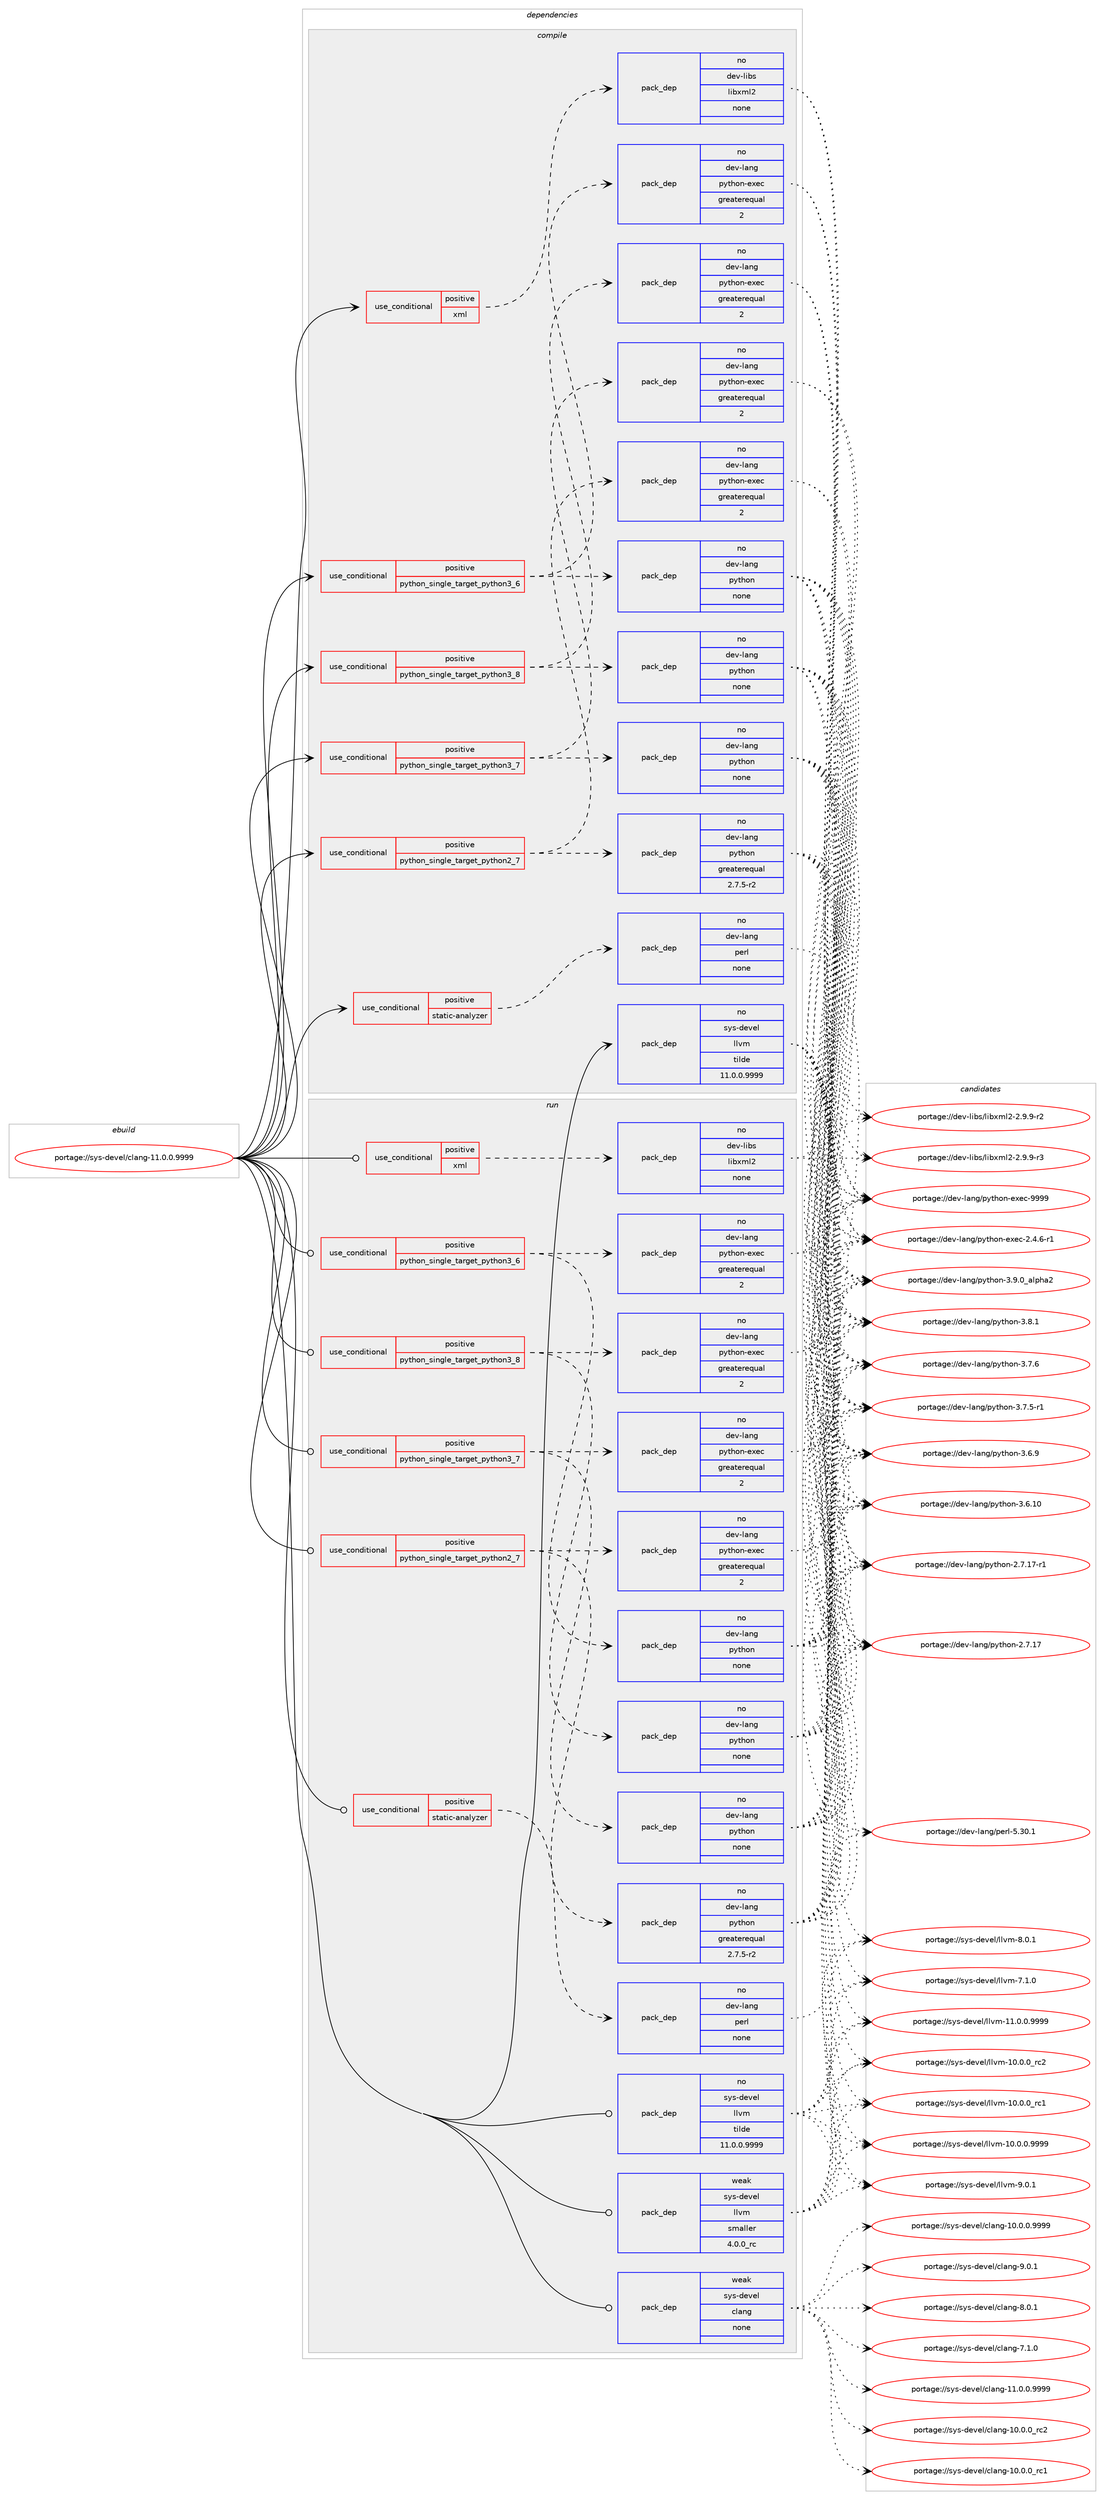 digraph prolog {

# *************
# Graph options
# *************

newrank=true;
concentrate=true;
compound=true;
graph [rankdir=LR,fontname=Helvetica,fontsize=10,ranksep=1.5];#, ranksep=2.5, nodesep=0.2];
edge  [arrowhead=vee];
node  [fontname=Helvetica,fontsize=10];

# **********
# The ebuild
# **********

subgraph cluster_leftcol {
color=gray;
rank=same;
label=<<i>ebuild</i>>;
id [label="portage://sys-devel/clang-11.0.0.9999", color=red, width=4, href="../sys-devel/clang-11.0.0.9999.svg"];
}

# ****************
# The dependencies
# ****************

subgraph cluster_midcol {
color=gray;
label=<<i>dependencies</i>>;
subgraph cluster_compile {
fillcolor="#eeeeee";
style=filled;
label=<<i>compile</i>>;
subgraph cond10076 {
dependency49521 [label=<<TABLE BORDER="0" CELLBORDER="1" CELLSPACING="0" CELLPADDING="4"><TR><TD ROWSPAN="3" CELLPADDING="10">use_conditional</TD></TR><TR><TD>positive</TD></TR><TR><TD>python_single_target_python2_7</TD></TR></TABLE>>, shape=none, color=red];
subgraph pack38345 {
dependency49522 [label=<<TABLE BORDER="0" CELLBORDER="1" CELLSPACING="0" CELLPADDING="4" WIDTH="220"><TR><TD ROWSPAN="6" CELLPADDING="30">pack_dep</TD></TR><TR><TD WIDTH="110">no</TD></TR><TR><TD>dev-lang</TD></TR><TR><TD>python</TD></TR><TR><TD>greaterequal</TD></TR><TR><TD>2.7.5-r2</TD></TR></TABLE>>, shape=none, color=blue];
}
dependency49521:e -> dependency49522:w [weight=20,style="dashed",arrowhead="vee"];
subgraph pack38346 {
dependency49523 [label=<<TABLE BORDER="0" CELLBORDER="1" CELLSPACING="0" CELLPADDING="4" WIDTH="220"><TR><TD ROWSPAN="6" CELLPADDING="30">pack_dep</TD></TR><TR><TD WIDTH="110">no</TD></TR><TR><TD>dev-lang</TD></TR><TR><TD>python-exec</TD></TR><TR><TD>greaterequal</TD></TR><TR><TD>2</TD></TR></TABLE>>, shape=none, color=blue];
}
dependency49521:e -> dependency49523:w [weight=20,style="dashed",arrowhead="vee"];
}
id:e -> dependency49521:w [weight=20,style="solid",arrowhead="vee"];
subgraph cond10077 {
dependency49524 [label=<<TABLE BORDER="0" CELLBORDER="1" CELLSPACING="0" CELLPADDING="4"><TR><TD ROWSPAN="3" CELLPADDING="10">use_conditional</TD></TR><TR><TD>positive</TD></TR><TR><TD>python_single_target_python3_6</TD></TR></TABLE>>, shape=none, color=red];
subgraph pack38347 {
dependency49525 [label=<<TABLE BORDER="0" CELLBORDER="1" CELLSPACING="0" CELLPADDING="4" WIDTH="220"><TR><TD ROWSPAN="6" CELLPADDING="30">pack_dep</TD></TR><TR><TD WIDTH="110">no</TD></TR><TR><TD>dev-lang</TD></TR><TR><TD>python</TD></TR><TR><TD>none</TD></TR><TR><TD></TD></TR></TABLE>>, shape=none, color=blue];
}
dependency49524:e -> dependency49525:w [weight=20,style="dashed",arrowhead="vee"];
subgraph pack38348 {
dependency49526 [label=<<TABLE BORDER="0" CELLBORDER="1" CELLSPACING="0" CELLPADDING="4" WIDTH="220"><TR><TD ROWSPAN="6" CELLPADDING="30">pack_dep</TD></TR><TR><TD WIDTH="110">no</TD></TR><TR><TD>dev-lang</TD></TR><TR><TD>python-exec</TD></TR><TR><TD>greaterequal</TD></TR><TR><TD>2</TD></TR></TABLE>>, shape=none, color=blue];
}
dependency49524:e -> dependency49526:w [weight=20,style="dashed",arrowhead="vee"];
}
id:e -> dependency49524:w [weight=20,style="solid",arrowhead="vee"];
subgraph cond10078 {
dependency49527 [label=<<TABLE BORDER="0" CELLBORDER="1" CELLSPACING="0" CELLPADDING="4"><TR><TD ROWSPAN="3" CELLPADDING="10">use_conditional</TD></TR><TR><TD>positive</TD></TR><TR><TD>python_single_target_python3_7</TD></TR></TABLE>>, shape=none, color=red];
subgraph pack38349 {
dependency49528 [label=<<TABLE BORDER="0" CELLBORDER="1" CELLSPACING="0" CELLPADDING="4" WIDTH="220"><TR><TD ROWSPAN="6" CELLPADDING="30">pack_dep</TD></TR><TR><TD WIDTH="110">no</TD></TR><TR><TD>dev-lang</TD></TR><TR><TD>python</TD></TR><TR><TD>none</TD></TR><TR><TD></TD></TR></TABLE>>, shape=none, color=blue];
}
dependency49527:e -> dependency49528:w [weight=20,style="dashed",arrowhead="vee"];
subgraph pack38350 {
dependency49529 [label=<<TABLE BORDER="0" CELLBORDER="1" CELLSPACING="0" CELLPADDING="4" WIDTH="220"><TR><TD ROWSPAN="6" CELLPADDING="30">pack_dep</TD></TR><TR><TD WIDTH="110">no</TD></TR><TR><TD>dev-lang</TD></TR><TR><TD>python-exec</TD></TR><TR><TD>greaterequal</TD></TR><TR><TD>2</TD></TR></TABLE>>, shape=none, color=blue];
}
dependency49527:e -> dependency49529:w [weight=20,style="dashed",arrowhead="vee"];
}
id:e -> dependency49527:w [weight=20,style="solid",arrowhead="vee"];
subgraph cond10079 {
dependency49530 [label=<<TABLE BORDER="0" CELLBORDER="1" CELLSPACING="0" CELLPADDING="4"><TR><TD ROWSPAN="3" CELLPADDING="10">use_conditional</TD></TR><TR><TD>positive</TD></TR><TR><TD>python_single_target_python3_8</TD></TR></TABLE>>, shape=none, color=red];
subgraph pack38351 {
dependency49531 [label=<<TABLE BORDER="0" CELLBORDER="1" CELLSPACING="0" CELLPADDING="4" WIDTH="220"><TR><TD ROWSPAN="6" CELLPADDING="30">pack_dep</TD></TR><TR><TD WIDTH="110">no</TD></TR><TR><TD>dev-lang</TD></TR><TR><TD>python</TD></TR><TR><TD>none</TD></TR><TR><TD></TD></TR></TABLE>>, shape=none, color=blue];
}
dependency49530:e -> dependency49531:w [weight=20,style="dashed",arrowhead="vee"];
subgraph pack38352 {
dependency49532 [label=<<TABLE BORDER="0" CELLBORDER="1" CELLSPACING="0" CELLPADDING="4" WIDTH="220"><TR><TD ROWSPAN="6" CELLPADDING="30">pack_dep</TD></TR><TR><TD WIDTH="110">no</TD></TR><TR><TD>dev-lang</TD></TR><TR><TD>python-exec</TD></TR><TR><TD>greaterequal</TD></TR><TR><TD>2</TD></TR></TABLE>>, shape=none, color=blue];
}
dependency49530:e -> dependency49532:w [weight=20,style="dashed",arrowhead="vee"];
}
id:e -> dependency49530:w [weight=20,style="solid",arrowhead="vee"];
subgraph cond10080 {
dependency49533 [label=<<TABLE BORDER="0" CELLBORDER="1" CELLSPACING="0" CELLPADDING="4"><TR><TD ROWSPAN="3" CELLPADDING="10">use_conditional</TD></TR><TR><TD>positive</TD></TR><TR><TD>static-analyzer</TD></TR></TABLE>>, shape=none, color=red];
subgraph pack38353 {
dependency49534 [label=<<TABLE BORDER="0" CELLBORDER="1" CELLSPACING="0" CELLPADDING="4" WIDTH="220"><TR><TD ROWSPAN="6" CELLPADDING="30">pack_dep</TD></TR><TR><TD WIDTH="110">no</TD></TR><TR><TD>dev-lang</TD></TR><TR><TD>perl</TD></TR><TR><TD>none</TD></TR><TR><TD></TD></TR></TABLE>>, shape=none, color=blue];
}
dependency49533:e -> dependency49534:w [weight=20,style="dashed",arrowhead="vee"];
}
id:e -> dependency49533:w [weight=20,style="solid",arrowhead="vee"];
subgraph cond10081 {
dependency49535 [label=<<TABLE BORDER="0" CELLBORDER="1" CELLSPACING="0" CELLPADDING="4"><TR><TD ROWSPAN="3" CELLPADDING="10">use_conditional</TD></TR><TR><TD>positive</TD></TR><TR><TD>xml</TD></TR></TABLE>>, shape=none, color=red];
subgraph pack38354 {
dependency49536 [label=<<TABLE BORDER="0" CELLBORDER="1" CELLSPACING="0" CELLPADDING="4" WIDTH="220"><TR><TD ROWSPAN="6" CELLPADDING="30">pack_dep</TD></TR><TR><TD WIDTH="110">no</TD></TR><TR><TD>dev-libs</TD></TR><TR><TD>libxml2</TD></TR><TR><TD>none</TD></TR><TR><TD></TD></TR></TABLE>>, shape=none, color=blue];
}
dependency49535:e -> dependency49536:w [weight=20,style="dashed",arrowhead="vee"];
}
id:e -> dependency49535:w [weight=20,style="solid",arrowhead="vee"];
subgraph pack38355 {
dependency49537 [label=<<TABLE BORDER="0" CELLBORDER="1" CELLSPACING="0" CELLPADDING="4" WIDTH="220"><TR><TD ROWSPAN="6" CELLPADDING="30">pack_dep</TD></TR><TR><TD WIDTH="110">no</TD></TR><TR><TD>sys-devel</TD></TR><TR><TD>llvm</TD></TR><TR><TD>tilde</TD></TR><TR><TD>11.0.0.9999</TD></TR></TABLE>>, shape=none, color=blue];
}
id:e -> dependency49537:w [weight=20,style="solid",arrowhead="vee"];
}
subgraph cluster_compileandrun {
fillcolor="#eeeeee";
style=filled;
label=<<i>compile and run</i>>;
}
subgraph cluster_run {
fillcolor="#eeeeee";
style=filled;
label=<<i>run</i>>;
subgraph cond10082 {
dependency49538 [label=<<TABLE BORDER="0" CELLBORDER="1" CELLSPACING="0" CELLPADDING="4"><TR><TD ROWSPAN="3" CELLPADDING="10">use_conditional</TD></TR><TR><TD>positive</TD></TR><TR><TD>python_single_target_python2_7</TD></TR></TABLE>>, shape=none, color=red];
subgraph pack38356 {
dependency49539 [label=<<TABLE BORDER="0" CELLBORDER="1" CELLSPACING="0" CELLPADDING="4" WIDTH="220"><TR><TD ROWSPAN="6" CELLPADDING="30">pack_dep</TD></TR><TR><TD WIDTH="110">no</TD></TR><TR><TD>dev-lang</TD></TR><TR><TD>python</TD></TR><TR><TD>greaterequal</TD></TR><TR><TD>2.7.5-r2</TD></TR></TABLE>>, shape=none, color=blue];
}
dependency49538:e -> dependency49539:w [weight=20,style="dashed",arrowhead="vee"];
subgraph pack38357 {
dependency49540 [label=<<TABLE BORDER="0" CELLBORDER="1" CELLSPACING="0" CELLPADDING="4" WIDTH="220"><TR><TD ROWSPAN="6" CELLPADDING="30">pack_dep</TD></TR><TR><TD WIDTH="110">no</TD></TR><TR><TD>dev-lang</TD></TR><TR><TD>python-exec</TD></TR><TR><TD>greaterequal</TD></TR><TR><TD>2</TD></TR></TABLE>>, shape=none, color=blue];
}
dependency49538:e -> dependency49540:w [weight=20,style="dashed",arrowhead="vee"];
}
id:e -> dependency49538:w [weight=20,style="solid",arrowhead="odot"];
subgraph cond10083 {
dependency49541 [label=<<TABLE BORDER="0" CELLBORDER="1" CELLSPACING="0" CELLPADDING="4"><TR><TD ROWSPAN="3" CELLPADDING="10">use_conditional</TD></TR><TR><TD>positive</TD></TR><TR><TD>python_single_target_python3_6</TD></TR></TABLE>>, shape=none, color=red];
subgraph pack38358 {
dependency49542 [label=<<TABLE BORDER="0" CELLBORDER="1" CELLSPACING="0" CELLPADDING="4" WIDTH="220"><TR><TD ROWSPAN="6" CELLPADDING="30">pack_dep</TD></TR><TR><TD WIDTH="110">no</TD></TR><TR><TD>dev-lang</TD></TR><TR><TD>python</TD></TR><TR><TD>none</TD></TR><TR><TD></TD></TR></TABLE>>, shape=none, color=blue];
}
dependency49541:e -> dependency49542:w [weight=20,style="dashed",arrowhead="vee"];
subgraph pack38359 {
dependency49543 [label=<<TABLE BORDER="0" CELLBORDER="1" CELLSPACING="0" CELLPADDING="4" WIDTH="220"><TR><TD ROWSPAN="6" CELLPADDING="30">pack_dep</TD></TR><TR><TD WIDTH="110">no</TD></TR><TR><TD>dev-lang</TD></TR><TR><TD>python-exec</TD></TR><TR><TD>greaterequal</TD></TR><TR><TD>2</TD></TR></TABLE>>, shape=none, color=blue];
}
dependency49541:e -> dependency49543:w [weight=20,style="dashed",arrowhead="vee"];
}
id:e -> dependency49541:w [weight=20,style="solid",arrowhead="odot"];
subgraph cond10084 {
dependency49544 [label=<<TABLE BORDER="0" CELLBORDER="1" CELLSPACING="0" CELLPADDING="4"><TR><TD ROWSPAN="3" CELLPADDING="10">use_conditional</TD></TR><TR><TD>positive</TD></TR><TR><TD>python_single_target_python3_7</TD></TR></TABLE>>, shape=none, color=red];
subgraph pack38360 {
dependency49545 [label=<<TABLE BORDER="0" CELLBORDER="1" CELLSPACING="0" CELLPADDING="4" WIDTH="220"><TR><TD ROWSPAN="6" CELLPADDING="30">pack_dep</TD></TR><TR><TD WIDTH="110">no</TD></TR><TR><TD>dev-lang</TD></TR><TR><TD>python</TD></TR><TR><TD>none</TD></TR><TR><TD></TD></TR></TABLE>>, shape=none, color=blue];
}
dependency49544:e -> dependency49545:w [weight=20,style="dashed",arrowhead="vee"];
subgraph pack38361 {
dependency49546 [label=<<TABLE BORDER="0" CELLBORDER="1" CELLSPACING="0" CELLPADDING="4" WIDTH="220"><TR><TD ROWSPAN="6" CELLPADDING="30">pack_dep</TD></TR><TR><TD WIDTH="110">no</TD></TR><TR><TD>dev-lang</TD></TR><TR><TD>python-exec</TD></TR><TR><TD>greaterequal</TD></TR><TR><TD>2</TD></TR></TABLE>>, shape=none, color=blue];
}
dependency49544:e -> dependency49546:w [weight=20,style="dashed",arrowhead="vee"];
}
id:e -> dependency49544:w [weight=20,style="solid",arrowhead="odot"];
subgraph cond10085 {
dependency49547 [label=<<TABLE BORDER="0" CELLBORDER="1" CELLSPACING="0" CELLPADDING="4"><TR><TD ROWSPAN="3" CELLPADDING="10">use_conditional</TD></TR><TR><TD>positive</TD></TR><TR><TD>python_single_target_python3_8</TD></TR></TABLE>>, shape=none, color=red];
subgraph pack38362 {
dependency49548 [label=<<TABLE BORDER="0" CELLBORDER="1" CELLSPACING="0" CELLPADDING="4" WIDTH="220"><TR><TD ROWSPAN="6" CELLPADDING="30">pack_dep</TD></TR><TR><TD WIDTH="110">no</TD></TR><TR><TD>dev-lang</TD></TR><TR><TD>python</TD></TR><TR><TD>none</TD></TR><TR><TD></TD></TR></TABLE>>, shape=none, color=blue];
}
dependency49547:e -> dependency49548:w [weight=20,style="dashed",arrowhead="vee"];
subgraph pack38363 {
dependency49549 [label=<<TABLE BORDER="0" CELLBORDER="1" CELLSPACING="0" CELLPADDING="4" WIDTH="220"><TR><TD ROWSPAN="6" CELLPADDING="30">pack_dep</TD></TR><TR><TD WIDTH="110">no</TD></TR><TR><TD>dev-lang</TD></TR><TR><TD>python-exec</TD></TR><TR><TD>greaterequal</TD></TR><TR><TD>2</TD></TR></TABLE>>, shape=none, color=blue];
}
dependency49547:e -> dependency49549:w [weight=20,style="dashed",arrowhead="vee"];
}
id:e -> dependency49547:w [weight=20,style="solid",arrowhead="odot"];
subgraph cond10086 {
dependency49550 [label=<<TABLE BORDER="0" CELLBORDER="1" CELLSPACING="0" CELLPADDING="4"><TR><TD ROWSPAN="3" CELLPADDING="10">use_conditional</TD></TR><TR><TD>positive</TD></TR><TR><TD>static-analyzer</TD></TR></TABLE>>, shape=none, color=red];
subgraph pack38364 {
dependency49551 [label=<<TABLE BORDER="0" CELLBORDER="1" CELLSPACING="0" CELLPADDING="4" WIDTH="220"><TR><TD ROWSPAN="6" CELLPADDING="30">pack_dep</TD></TR><TR><TD WIDTH="110">no</TD></TR><TR><TD>dev-lang</TD></TR><TR><TD>perl</TD></TR><TR><TD>none</TD></TR><TR><TD></TD></TR></TABLE>>, shape=none, color=blue];
}
dependency49550:e -> dependency49551:w [weight=20,style="dashed",arrowhead="vee"];
}
id:e -> dependency49550:w [weight=20,style="solid",arrowhead="odot"];
subgraph cond10087 {
dependency49552 [label=<<TABLE BORDER="0" CELLBORDER="1" CELLSPACING="0" CELLPADDING="4"><TR><TD ROWSPAN="3" CELLPADDING="10">use_conditional</TD></TR><TR><TD>positive</TD></TR><TR><TD>xml</TD></TR></TABLE>>, shape=none, color=red];
subgraph pack38365 {
dependency49553 [label=<<TABLE BORDER="0" CELLBORDER="1" CELLSPACING="0" CELLPADDING="4" WIDTH="220"><TR><TD ROWSPAN="6" CELLPADDING="30">pack_dep</TD></TR><TR><TD WIDTH="110">no</TD></TR><TR><TD>dev-libs</TD></TR><TR><TD>libxml2</TD></TR><TR><TD>none</TD></TR><TR><TD></TD></TR></TABLE>>, shape=none, color=blue];
}
dependency49552:e -> dependency49553:w [weight=20,style="dashed",arrowhead="vee"];
}
id:e -> dependency49552:w [weight=20,style="solid",arrowhead="odot"];
subgraph pack38366 {
dependency49554 [label=<<TABLE BORDER="0" CELLBORDER="1" CELLSPACING="0" CELLPADDING="4" WIDTH="220"><TR><TD ROWSPAN="6" CELLPADDING="30">pack_dep</TD></TR><TR><TD WIDTH="110">no</TD></TR><TR><TD>sys-devel</TD></TR><TR><TD>llvm</TD></TR><TR><TD>tilde</TD></TR><TR><TD>11.0.0.9999</TD></TR></TABLE>>, shape=none, color=blue];
}
id:e -> dependency49554:w [weight=20,style="solid",arrowhead="odot"];
subgraph pack38367 {
dependency49555 [label=<<TABLE BORDER="0" CELLBORDER="1" CELLSPACING="0" CELLPADDING="4" WIDTH="220"><TR><TD ROWSPAN="6" CELLPADDING="30">pack_dep</TD></TR><TR><TD WIDTH="110">weak</TD></TR><TR><TD>sys-devel</TD></TR><TR><TD>clang</TD></TR><TR><TD>none</TD></TR><TR><TD></TD></TR></TABLE>>, shape=none, color=blue];
}
id:e -> dependency49555:w [weight=20,style="solid",arrowhead="odot"];
subgraph pack38368 {
dependency49556 [label=<<TABLE BORDER="0" CELLBORDER="1" CELLSPACING="0" CELLPADDING="4" WIDTH="220"><TR><TD ROWSPAN="6" CELLPADDING="30">pack_dep</TD></TR><TR><TD WIDTH="110">weak</TD></TR><TR><TD>sys-devel</TD></TR><TR><TD>llvm</TD></TR><TR><TD>smaller</TD></TR><TR><TD>4.0.0_rc</TD></TR></TABLE>>, shape=none, color=blue];
}
id:e -> dependency49556:w [weight=20,style="solid",arrowhead="odot"];
}
}

# **************
# The candidates
# **************

subgraph cluster_choices {
rank=same;
color=gray;
label=<<i>candidates</i>>;

subgraph choice38345 {
color=black;
nodesep=1;
choice10010111845108971101034711212111610411111045514657464895971081121049750 [label="portage://dev-lang/python-3.9.0_alpha2", color=red, width=4,href="../dev-lang/python-3.9.0_alpha2.svg"];
choice100101118451089711010347112121116104111110455146564649 [label="portage://dev-lang/python-3.8.1", color=red, width=4,href="../dev-lang/python-3.8.1.svg"];
choice100101118451089711010347112121116104111110455146554654 [label="portage://dev-lang/python-3.7.6", color=red, width=4,href="../dev-lang/python-3.7.6.svg"];
choice1001011184510897110103471121211161041111104551465546534511449 [label="portage://dev-lang/python-3.7.5-r1", color=red, width=4,href="../dev-lang/python-3.7.5-r1.svg"];
choice100101118451089711010347112121116104111110455146544657 [label="portage://dev-lang/python-3.6.9", color=red, width=4,href="../dev-lang/python-3.6.9.svg"];
choice10010111845108971101034711212111610411111045514654464948 [label="portage://dev-lang/python-3.6.10", color=red, width=4,href="../dev-lang/python-3.6.10.svg"];
choice100101118451089711010347112121116104111110455046554649554511449 [label="portage://dev-lang/python-2.7.17-r1", color=red, width=4,href="../dev-lang/python-2.7.17-r1.svg"];
choice10010111845108971101034711212111610411111045504655464955 [label="portage://dev-lang/python-2.7.17", color=red, width=4,href="../dev-lang/python-2.7.17.svg"];
dependency49522:e -> choice10010111845108971101034711212111610411111045514657464895971081121049750:w [style=dotted,weight="100"];
dependency49522:e -> choice100101118451089711010347112121116104111110455146564649:w [style=dotted,weight="100"];
dependency49522:e -> choice100101118451089711010347112121116104111110455146554654:w [style=dotted,weight="100"];
dependency49522:e -> choice1001011184510897110103471121211161041111104551465546534511449:w [style=dotted,weight="100"];
dependency49522:e -> choice100101118451089711010347112121116104111110455146544657:w [style=dotted,weight="100"];
dependency49522:e -> choice10010111845108971101034711212111610411111045514654464948:w [style=dotted,weight="100"];
dependency49522:e -> choice100101118451089711010347112121116104111110455046554649554511449:w [style=dotted,weight="100"];
dependency49522:e -> choice10010111845108971101034711212111610411111045504655464955:w [style=dotted,weight="100"];
}
subgraph choice38346 {
color=black;
nodesep=1;
choice10010111845108971101034711212111610411111045101120101994557575757 [label="portage://dev-lang/python-exec-9999", color=red, width=4,href="../dev-lang/python-exec-9999.svg"];
choice10010111845108971101034711212111610411111045101120101994550465246544511449 [label="portage://dev-lang/python-exec-2.4.6-r1", color=red, width=4,href="../dev-lang/python-exec-2.4.6-r1.svg"];
dependency49523:e -> choice10010111845108971101034711212111610411111045101120101994557575757:w [style=dotted,weight="100"];
dependency49523:e -> choice10010111845108971101034711212111610411111045101120101994550465246544511449:w [style=dotted,weight="100"];
}
subgraph choice38347 {
color=black;
nodesep=1;
choice10010111845108971101034711212111610411111045514657464895971081121049750 [label="portage://dev-lang/python-3.9.0_alpha2", color=red, width=4,href="../dev-lang/python-3.9.0_alpha2.svg"];
choice100101118451089711010347112121116104111110455146564649 [label="portage://dev-lang/python-3.8.1", color=red, width=4,href="../dev-lang/python-3.8.1.svg"];
choice100101118451089711010347112121116104111110455146554654 [label="portage://dev-lang/python-3.7.6", color=red, width=4,href="../dev-lang/python-3.7.6.svg"];
choice1001011184510897110103471121211161041111104551465546534511449 [label="portage://dev-lang/python-3.7.5-r1", color=red, width=4,href="../dev-lang/python-3.7.5-r1.svg"];
choice100101118451089711010347112121116104111110455146544657 [label="portage://dev-lang/python-3.6.9", color=red, width=4,href="../dev-lang/python-3.6.9.svg"];
choice10010111845108971101034711212111610411111045514654464948 [label="portage://dev-lang/python-3.6.10", color=red, width=4,href="../dev-lang/python-3.6.10.svg"];
choice100101118451089711010347112121116104111110455046554649554511449 [label="portage://dev-lang/python-2.7.17-r1", color=red, width=4,href="../dev-lang/python-2.7.17-r1.svg"];
choice10010111845108971101034711212111610411111045504655464955 [label="portage://dev-lang/python-2.7.17", color=red, width=4,href="../dev-lang/python-2.7.17.svg"];
dependency49525:e -> choice10010111845108971101034711212111610411111045514657464895971081121049750:w [style=dotted,weight="100"];
dependency49525:e -> choice100101118451089711010347112121116104111110455146564649:w [style=dotted,weight="100"];
dependency49525:e -> choice100101118451089711010347112121116104111110455146554654:w [style=dotted,weight="100"];
dependency49525:e -> choice1001011184510897110103471121211161041111104551465546534511449:w [style=dotted,weight="100"];
dependency49525:e -> choice100101118451089711010347112121116104111110455146544657:w [style=dotted,weight="100"];
dependency49525:e -> choice10010111845108971101034711212111610411111045514654464948:w [style=dotted,weight="100"];
dependency49525:e -> choice100101118451089711010347112121116104111110455046554649554511449:w [style=dotted,weight="100"];
dependency49525:e -> choice10010111845108971101034711212111610411111045504655464955:w [style=dotted,weight="100"];
}
subgraph choice38348 {
color=black;
nodesep=1;
choice10010111845108971101034711212111610411111045101120101994557575757 [label="portage://dev-lang/python-exec-9999", color=red, width=4,href="../dev-lang/python-exec-9999.svg"];
choice10010111845108971101034711212111610411111045101120101994550465246544511449 [label="portage://dev-lang/python-exec-2.4.6-r1", color=red, width=4,href="../dev-lang/python-exec-2.4.6-r1.svg"];
dependency49526:e -> choice10010111845108971101034711212111610411111045101120101994557575757:w [style=dotted,weight="100"];
dependency49526:e -> choice10010111845108971101034711212111610411111045101120101994550465246544511449:w [style=dotted,weight="100"];
}
subgraph choice38349 {
color=black;
nodesep=1;
choice10010111845108971101034711212111610411111045514657464895971081121049750 [label="portage://dev-lang/python-3.9.0_alpha2", color=red, width=4,href="../dev-lang/python-3.9.0_alpha2.svg"];
choice100101118451089711010347112121116104111110455146564649 [label="portage://dev-lang/python-3.8.1", color=red, width=4,href="../dev-lang/python-3.8.1.svg"];
choice100101118451089711010347112121116104111110455146554654 [label="portage://dev-lang/python-3.7.6", color=red, width=4,href="../dev-lang/python-3.7.6.svg"];
choice1001011184510897110103471121211161041111104551465546534511449 [label="portage://dev-lang/python-3.7.5-r1", color=red, width=4,href="../dev-lang/python-3.7.5-r1.svg"];
choice100101118451089711010347112121116104111110455146544657 [label="portage://dev-lang/python-3.6.9", color=red, width=4,href="../dev-lang/python-3.6.9.svg"];
choice10010111845108971101034711212111610411111045514654464948 [label="portage://dev-lang/python-3.6.10", color=red, width=4,href="../dev-lang/python-3.6.10.svg"];
choice100101118451089711010347112121116104111110455046554649554511449 [label="portage://dev-lang/python-2.7.17-r1", color=red, width=4,href="../dev-lang/python-2.7.17-r1.svg"];
choice10010111845108971101034711212111610411111045504655464955 [label="portage://dev-lang/python-2.7.17", color=red, width=4,href="../dev-lang/python-2.7.17.svg"];
dependency49528:e -> choice10010111845108971101034711212111610411111045514657464895971081121049750:w [style=dotted,weight="100"];
dependency49528:e -> choice100101118451089711010347112121116104111110455146564649:w [style=dotted,weight="100"];
dependency49528:e -> choice100101118451089711010347112121116104111110455146554654:w [style=dotted,weight="100"];
dependency49528:e -> choice1001011184510897110103471121211161041111104551465546534511449:w [style=dotted,weight="100"];
dependency49528:e -> choice100101118451089711010347112121116104111110455146544657:w [style=dotted,weight="100"];
dependency49528:e -> choice10010111845108971101034711212111610411111045514654464948:w [style=dotted,weight="100"];
dependency49528:e -> choice100101118451089711010347112121116104111110455046554649554511449:w [style=dotted,weight="100"];
dependency49528:e -> choice10010111845108971101034711212111610411111045504655464955:w [style=dotted,weight="100"];
}
subgraph choice38350 {
color=black;
nodesep=1;
choice10010111845108971101034711212111610411111045101120101994557575757 [label="portage://dev-lang/python-exec-9999", color=red, width=4,href="../dev-lang/python-exec-9999.svg"];
choice10010111845108971101034711212111610411111045101120101994550465246544511449 [label="portage://dev-lang/python-exec-2.4.6-r1", color=red, width=4,href="../dev-lang/python-exec-2.4.6-r1.svg"];
dependency49529:e -> choice10010111845108971101034711212111610411111045101120101994557575757:w [style=dotted,weight="100"];
dependency49529:e -> choice10010111845108971101034711212111610411111045101120101994550465246544511449:w [style=dotted,weight="100"];
}
subgraph choice38351 {
color=black;
nodesep=1;
choice10010111845108971101034711212111610411111045514657464895971081121049750 [label="portage://dev-lang/python-3.9.0_alpha2", color=red, width=4,href="../dev-lang/python-3.9.0_alpha2.svg"];
choice100101118451089711010347112121116104111110455146564649 [label="portage://dev-lang/python-3.8.1", color=red, width=4,href="../dev-lang/python-3.8.1.svg"];
choice100101118451089711010347112121116104111110455146554654 [label="portage://dev-lang/python-3.7.6", color=red, width=4,href="../dev-lang/python-3.7.6.svg"];
choice1001011184510897110103471121211161041111104551465546534511449 [label="portage://dev-lang/python-3.7.5-r1", color=red, width=4,href="../dev-lang/python-3.7.5-r1.svg"];
choice100101118451089711010347112121116104111110455146544657 [label="portage://dev-lang/python-3.6.9", color=red, width=4,href="../dev-lang/python-3.6.9.svg"];
choice10010111845108971101034711212111610411111045514654464948 [label="portage://dev-lang/python-3.6.10", color=red, width=4,href="../dev-lang/python-3.6.10.svg"];
choice100101118451089711010347112121116104111110455046554649554511449 [label="portage://dev-lang/python-2.7.17-r1", color=red, width=4,href="../dev-lang/python-2.7.17-r1.svg"];
choice10010111845108971101034711212111610411111045504655464955 [label="portage://dev-lang/python-2.7.17", color=red, width=4,href="../dev-lang/python-2.7.17.svg"];
dependency49531:e -> choice10010111845108971101034711212111610411111045514657464895971081121049750:w [style=dotted,weight="100"];
dependency49531:e -> choice100101118451089711010347112121116104111110455146564649:w [style=dotted,weight="100"];
dependency49531:e -> choice100101118451089711010347112121116104111110455146554654:w [style=dotted,weight="100"];
dependency49531:e -> choice1001011184510897110103471121211161041111104551465546534511449:w [style=dotted,weight="100"];
dependency49531:e -> choice100101118451089711010347112121116104111110455146544657:w [style=dotted,weight="100"];
dependency49531:e -> choice10010111845108971101034711212111610411111045514654464948:w [style=dotted,weight="100"];
dependency49531:e -> choice100101118451089711010347112121116104111110455046554649554511449:w [style=dotted,weight="100"];
dependency49531:e -> choice10010111845108971101034711212111610411111045504655464955:w [style=dotted,weight="100"];
}
subgraph choice38352 {
color=black;
nodesep=1;
choice10010111845108971101034711212111610411111045101120101994557575757 [label="portage://dev-lang/python-exec-9999", color=red, width=4,href="../dev-lang/python-exec-9999.svg"];
choice10010111845108971101034711212111610411111045101120101994550465246544511449 [label="portage://dev-lang/python-exec-2.4.6-r1", color=red, width=4,href="../dev-lang/python-exec-2.4.6-r1.svg"];
dependency49532:e -> choice10010111845108971101034711212111610411111045101120101994557575757:w [style=dotted,weight="100"];
dependency49532:e -> choice10010111845108971101034711212111610411111045101120101994550465246544511449:w [style=dotted,weight="100"];
}
subgraph choice38353 {
color=black;
nodesep=1;
choice10010111845108971101034711210111410845534651484649 [label="portage://dev-lang/perl-5.30.1", color=red, width=4,href="../dev-lang/perl-5.30.1.svg"];
dependency49534:e -> choice10010111845108971101034711210111410845534651484649:w [style=dotted,weight="100"];
}
subgraph choice38354 {
color=black;
nodesep=1;
choice10010111845108105981154710810598120109108504550465746574511451 [label="portage://dev-libs/libxml2-2.9.9-r3", color=red, width=4,href="../dev-libs/libxml2-2.9.9-r3.svg"];
choice10010111845108105981154710810598120109108504550465746574511450 [label="portage://dev-libs/libxml2-2.9.9-r2", color=red, width=4,href="../dev-libs/libxml2-2.9.9-r2.svg"];
dependency49536:e -> choice10010111845108105981154710810598120109108504550465746574511451:w [style=dotted,weight="100"];
dependency49536:e -> choice10010111845108105981154710810598120109108504550465746574511450:w [style=dotted,weight="100"];
}
subgraph choice38355 {
color=black;
nodesep=1;
choice1151211154510010111810110847108108118109455746484649 [label="portage://sys-devel/llvm-9.0.1", color=red, width=4,href="../sys-devel/llvm-9.0.1.svg"];
choice1151211154510010111810110847108108118109455646484649 [label="portage://sys-devel/llvm-8.0.1", color=red, width=4,href="../sys-devel/llvm-8.0.1.svg"];
choice1151211154510010111810110847108108118109455546494648 [label="portage://sys-devel/llvm-7.1.0", color=red, width=4,href="../sys-devel/llvm-7.1.0.svg"];
choice1151211154510010111810110847108108118109454949464846484657575757 [label="portage://sys-devel/llvm-11.0.0.9999", color=red, width=4,href="../sys-devel/llvm-11.0.0.9999.svg"];
choice115121115451001011181011084710810811810945494846484648951149950 [label="portage://sys-devel/llvm-10.0.0_rc2", color=red, width=4,href="../sys-devel/llvm-10.0.0_rc2.svg"];
choice115121115451001011181011084710810811810945494846484648951149949 [label="portage://sys-devel/llvm-10.0.0_rc1", color=red, width=4,href="../sys-devel/llvm-10.0.0_rc1.svg"];
choice1151211154510010111810110847108108118109454948464846484657575757 [label="portage://sys-devel/llvm-10.0.0.9999", color=red, width=4,href="../sys-devel/llvm-10.0.0.9999.svg"];
dependency49537:e -> choice1151211154510010111810110847108108118109455746484649:w [style=dotted,weight="100"];
dependency49537:e -> choice1151211154510010111810110847108108118109455646484649:w [style=dotted,weight="100"];
dependency49537:e -> choice1151211154510010111810110847108108118109455546494648:w [style=dotted,weight="100"];
dependency49537:e -> choice1151211154510010111810110847108108118109454949464846484657575757:w [style=dotted,weight="100"];
dependency49537:e -> choice115121115451001011181011084710810811810945494846484648951149950:w [style=dotted,weight="100"];
dependency49537:e -> choice115121115451001011181011084710810811810945494846484648951149949:w [style=dotted,weight="100"];
dependency49537:e -> choice1151211154510010111810110847108108118109454948464846484657575757:w [style=dotted,weight="100"];
}
subgraph choice38356 {
color=black;
nodesep=1;
choice10010111845108971101034711212111610411111045514657464895971081121049750 [label="portage://dev-lang/python-3.9.0_alpha2", color=red, width=4,href="../dev-lang/python-3.9.0_alpha2.svg"];
choice100101118451089711010347112121116104111110455146564649 [label="portage://dev-lang/python-3.8.1", color=red, width=4,href="../dev-lang/python-3.8.1.svg"];
choice100101118451089711010347112121116104111110455146554654 [label="portage://dev-lang/python-3.7.6", color=red, width=4,href="../dev-lang/python-3.7.6.svg"];
choice1001011184510897110103471121211161041111104551465546534511449 [label="portage://dev-lang/python-3.7.5-r1", color=red, width=4,href="../dev-lang/python-3.7.5-r1.svg"];
choice100101118451089711010347112121116104111110455146544657 [label="portage://dev-lang/python-3.6.9", color=red, width=4,href="../dev-lang/python-3.6.9.svg"];
choice10010111845108971101034711212111610411111045514654464948 [label="portage://dev-lang/python-3.6.10", color=red, width=4,href="../dev-lang/python-3.6.10.svg"];
choice100101118451089711010347112121116104111110455046554649554511449 [label="portage://dev-lang/python-2.7.17-r1", color=red, width=4,href="../dev-lang/python-2.7.17-r1.svg"];
choice10010111845108971101034711212111610411111045504655464955 [label="portage://dev-lang/python-2.7.17", color=red, width=4,href="../dev-lang/python-2.7.17.svg"];
dependency49539:e -> choice10010111845108971101034711212111610411111045514657464895971081121049750:w [style=dotted,weight="100"];
dependency49539:e -> choice100101118451089711010347112121116104111110455146564649:w [style=dotted,weight="100"];
dependency49539:e -> choice100101118451089711010347112121116104111110455146554654:w [style=dotted,weight="100"];
dependency49539:e -> choice1001011184510897110103471121211161041111104551465546534511449:w [style=dotted,weight="100"];
dependency49539:e -> choice100101118451089711010347112121116104111110455146544657:w [style=dotted,weight="100"];
dependency49539:e -> choice10010111845108971101034711212111610411111045514654464948:w [style=dotted,weight="100"];
dependency49539:e -> choice100101118451089711010347112121116104111110455046554649554511449:w [style=dotted,weight="100"];
dependency49539:e -> choice10010111845108971101034711212111610411111045504655464955:w [style=dotted,weight="100"];
}
subgraph choice38357 {
color=black;
nodesep=1;
choice10010111845108971101034711212111610411111045101120101994557575757 [label="portage://dev-lang/python-exec-9999", color=red, width=4,href="../dev-lang/python-exec-9999.svg"];
choice10010111845108971101034711212111610411111045101120101994550465246544511449 [label="portage://dev-lang/python-exec-2.4.6-r1", color=red, width=4,href="../dev-lang/python-exec-2.4.6-r1.svg"];
dependency49540:e -> choice10010111845108971101034711212111610411111045101120101994557575757:w [style=dotted,weight="100"];
dependency49540:e -> choice10010111845108971101034711212111610411111045101120101994550465246544511449:w [style=dotted,weight="100"];
}
subgraph choice38358 {
color=black;
nodesep=1;
choice10010111845108971101034711212111610411111045514657464895971081121049750 [label="portage://dev-lang/python-3.9.0_alpha2", color=red, width=4,href="../dev-lang/python-3.9.0_alpha2.svg"];
choice100101118451089711010347112121116104111110455146564649 [label="portage://dev-lang/python-3.8.1", color=red, width=4,href="../dev-lang/python-3.8.1.svg"];
choice100101118451089711010347112121116104111110455146554654 [label="portage://dev-lang/python-3.7.6", color=red, width=4,href="../dev-lang/python-3.7.6.svg"];
choice1001011184510897110103471121211161041111104551465546534511449 [label="portage://dev-lang/python-3.7.5-r1", color=red, width=4,href="../dev-lang/python-3.7.5-r1.svg"];
choice100101118451089711010347112121116104111110455146544657 [label="portage://dev-lang/python-3.6.9", color=red, width=4,href="../dev-lang/python-3.6.9.svg"];
choice10010111845108971101034711212111610411111045514654464948 [label="portage://dev-lang/python-3.6.10", color=red, width=4,href="../dev-lang/python-3.6.10.svg"];
choice100101118451089711010347112121116104111110455046554649554511449 [label="portage://dev-lang/python-2.7.17-r1", color=red, width=4,href="../dev-lang/python-2.7.17-r1.svg"];
choice10010111845108971101034711212111610411111045504655464955 [label="portage://dev-lang/python-2.7.17", color=red, width=4,href="../dev-lang/python-2.7.17.svg"];
dependency49542:e -> choice10010111845108971101034711212111610411111045514657464895971081121049750:w [style=dotted,weight="100"];
dependency49542:e -> choice100101118451089711010347112121116104111110455146564649:w [style=dotted,weight="100"];
dependency49542:e -> choice100101118451089711010347112121116104111110455146554654:w [style=dotted,weight="100"];
dependency49542:e -> choice1001011184510897110103471121211161041111104551465546534511449:w [style=dotted,weight="100"];
dependency49542:e -> choice100101118451089711010347112121116104111110455146544657:w [style=dotted,weight="100"];
dependency49542:e -> choice10010111845108971101034711212111610411111045514654464948:w [style=dotted,weight="100"];
dependency49542:e -> choice100101118451089711010347112121116104111110455046554649554511449:w [style=dotted,weight="100"];
dependency49542:e -> choice10010111845108971101034711212111610411111045504655464955:w [style=dotted,weight="100"];
}
subgraph choice38359 {
color=black;
nodesep=1;
choice10010111845108971101034711212111610411111045101120101994557575757 [label="portage://dev-lang/python-exec-9999", color=red, width=4,href="../dev-lang/python-exec-9999.svg"];
choice10010111845108971101034711212111610411111045101120101994550465246544511449 [label="portage://dev-lang/python-exec-2.4.6-r1", color=red, width=4,href="../dev-lang/python-exec-2.4.6-r1.svg"];
dependency49543:e -> choice10010111845108971101034711212111610411111045101120101994557575757:w [style=dotted,weight="100"];
dependency49543:e -> choice10010111845108971101034711212111610411111045101120101994550465246544511449:w [style=dotted,weight="100"];
}
subgraph choice38360 {
color=black;
nodesep=1;
choice10010111845108971101034711212111610411111045514657464895971081121049750 [label="portage://dev-lang/python-3.9.0_alpha2", color=red, width=4,href="../dev-lang/python-3.9.0_alpha2.svg"];
choice100101118451089711010347112121116104111110455146564649 [label="portage://dev-lang/python-3.8.1", color=red, width=4,href="../dev-lang/python-3.8.1.svg"];
choice100101118451089711010347112121116104111110455146554654 [label="portage://dev-lang/python-3.7.6", color=red, width=4,href="../dev-lang/python-3.7.6.svg"];
choice1001011184510897110103471121211161041111104551465546534511449 [label="portage://dev-lang/python-3.7.5-r1", color=red, width=4,href="../dev-lang/python-3.7.5-r1.svg"];
choice100101118451089711010347112121116104111110455146544657 [label="portage://dev-lang/python-3.6.9", color=red, width=4,href="../dev-lang/python-3.6.9.svg"];
choice10010111845108971101034711212111610411111045514654464948 [label="portage://dev-lang/python-3.6.10", color=red, width=4,href="../dev-lang/python-3.6.10.svg"];
choice100101118451089711010347112121116104111110455046554649554511449 [label="portage://dev-lang/python-2.7.17-r1", color=red, width=4,href="../dev-lang/python-2.7.17-r1.svg"];
choice10010111845108971101034711212111610411111045504655464955 [label="portage://dev-lang/python-2.7.17", color=red, width=4,href="../dev-lang/python-2.7.17.svg"];
dependency49545:e -> choice10010111845108971101034711212111610411111045514657464895971081121049750:w [style=dotted,weight="100"];
dependency49545:e -> choice100101118451089711010347112121116104111110455146564649:w [style=dotted,weight="100"];
dependency49545:e -> choice100101118451089711010347112121116104111110455146554654:w [style=dotted,weight="100"];
dependency49545:e -> choice1001011184510897110103471121211161041111104551465546534511449:w [style=dotted,weight="100"];
dependency49545:e -> choice100101118451089711010347112121116104111110455146544657:w [style=dotted,weight="100"];
dependency49545:e -> choice10010111845108971101034711212111610411111045514654464948:w [style=dotted,weight="100"];
dependency49545:e -> choice100101118451089711010347112121116104111110455046554649554511449:w [style=dotted,weight="100"];
dependency49545:e -> choice10010111845108971101034711212111610411111045504655464955:w [style=dotted,weight="100"];
}
subgraph choice38361 {
color=black;
nodesep=1;
choice10010111845108971101034711212111610411111045101120101994557575757 [label="portage://dev-lang/python-exec-9999", color=red, width=4,href="../dev-lang/python-exec-9999.svg"];
choice10010111845108971101034711212111610411111045101120101994550465246544511449 [label="portage://dev-lang/python-exec-2.4.6-r1", color=red, width=4,href="../dev-lang/python-exec-2.4.6-r1.svg"];
dependency49546:e -> choice10010111845108971101034711212111610411111045101120101994557575757:w [style=dotted,weight="100"];
dependency49546:e -> choice10010111845108971101034711212111610411111045101120101994550465246544511449:w [style=dotted,weight="100"];
}
subgraph choice38362 {
color=black;
nodesep=1;
choice10010111845108971101034711212111610411111045514657464895971081121049750 [label="portage://dev-lang/python-3.9.0_alpha2", color=red, width=4,href="../dev-lang/python-3.9.0_alpha2.svg"];
choice100101118451089711010347112121116104111110455146564649 [label="portage://dev-lang/python-3.8.1", color=red, width=4,href="../dev-lang/python-3.8.1.svg"];
choice100101118451089711010347112121116104111110455146554654 [label="portage://dev-lang/python-3.7.6", color=red, width=4,href="../dev-lang/python-3.7.6.svg"];
choice1001011184510897110103471121211161041111104551465546534511449 [label="portage://dev-lang/python-3.7.5-r1", color=red, width=4,href="../dev-lang/python-3.7.5-r1.svg"];
choice100101118451089711010347112121116104111110455146544657 [label="portage://dev-lang/python-3.6.9", color=red, width=4,href="../dev-lang/python-3.6.9.svg"];
choice10010111845108971101034711212111610411111045514654464948 [label="portage://dev-lang/python-3.6.10", color=red, width=4,href="../dev-lang/python-3.6.10.svg"];
choice100101118451089711010347112121116104111110455046554649554511449 [label="portage://dev-lang/python-2.7.17-r1", color=red, width=4,href="../dev-lang/python-2.7.17-r1.svg"];
choice10010111845108971101034711212111610411111045504655464955 [label="portage://dev-lang/python-2.7.17", color=red, width=4,href="../dev-lang/python-2.7.17.svg"];
dependency49548:e -> choice10010111845108971101034711212111610411111045514657464895971081121049750:w [style=dotted,weight="100"];
dependency49548:e -> choice100101118451089711010347112121116104111110455146564649:w [style=dotted,weight="100"];
dependency49548:e -> choice100101118451089711010347112121116104111110455146554654:w [style=dotted,weight="100"];
dependency49548:e -> choice1001011184510897110103471121211161041111104551465546534511449:w [style=dotted,weight="100"];
dependency49548:e -> choice100101118451089711010347112121116104111110455146544657:w [style=dotted,weight="100"];
dependency49548:e -> choice10010111845108971101034711212111610411111045514654464948:w [style=dotted,weight="100"];
dependency49548:e -> choice100101118451089711010347112121116104111110455046554649554511449:w [style=dotted,weight="100"];
dependency49548:e -> choice10010111845108971101034711212111610411111045504655464955:w [style=dotted,weight="100"];
}
subgraph choice38363 {
color=black;
nodesep=1;
choice10010111845108971101034711212111610411111045101120101994557575757 [label="portage://dev-lang/python-exec-9999", color=red, width=4,href="../dev-lang/python-exec-9999.svg"];
choice10010111845108971101034711212111610411111045101120101994550465246544511449 [label="portage://dev-lang/python-exec-2.4.6-r1", color=red, width=4,href="../dev-lang/python-exec-2.4.6-r1.svg"];
dependency49549:e -> choice10010111845108971101034711212111610411111045101120101994557575757:w [style=dotted,weight="100"];
dependency49549:e -> choice10010111845108971101034711212111610411111045101120101994550465246544511449:w [style=dotted,weight="100"];
}
subgraph choice38364 {
color=black;
nodesep=1;
choice10010111845108971101034711210111410845534651484649 [label="portage://dev-lang/perl-5.30.1", color=red, width=4,href="../dev-lang/perl-5.30.1.svg"];
dependency49551:e -> choice10010111845108971101034711210111410845534651484649:w [style=dotted,weight="100"];
}
subgraph choice38365 {
color=black;
nodesep=1;
choice10010111845108105981154710810598120109108504550465746574511451 [label="portage://dev-libs/libxml2-2.9.9-r3", color=red, width=4,href="../dev-libs/libxml2-2.9.9-r3.svg"];
choice10010111845108105981154710810598120109108504550465746574511450 [label="portage://dev-libs/libxml2-2.9.9-r2", color=red, width=4,href="../dev-libs/libxml2-2.9.9-r2.svg"];
dependency49553:e -> choice10010111845108105981154710810598120109108504550465746574511451:w [style=dotted,weight="100"];
dependency49553:e -> choice10010111845108105981154710810598120109108504550465746574511450:w [style=dotted,weight="100"];
}
subgraph choice38366 {
color=black;
nodesep=1;
choice1151211154510010111810110847108108118109455746484649 [label="portage://sys-devel/llvm-9.0.1", color=red, width=4,href="../sys-devel/llvm-9.0.1.svg"];
choice1151211154510010111810110847108108118109455646484649 [label="portage://sys-devel/llvm-8.0.1", color=red, width=4,href="../sys-devel/llvm-8.0.1.svg"];
choice1151211154510010111810110847108108118109455546494648 [label="portage://sys-devel/llvm-7.1.0", color=red, width=4,href="../sys-devel/llvm-7.1.0.svg"];
choice1151211154510010111810110847108108118109454949464846484657575757 [label="portage://sys-devel/llvm-11.0.0.9999", color=red, width=4,href="../sys-devel/llvm-11.0.0.9999.svg"];
choice115121115451001011181011084710810811810945494846484648951149950 [label="portage://sys-devel/llvm-10.0.0_rc2", color=red, width=4,href="../sys-devel/llvm-10.0.0_rc2.svg"];
choice115121115451001011181011084710810811810945494846484648951149949 [label="portage://sys-devel/llvm-10.0.0_rc1", color=red, width=4,href="../sys-devel/llvm-10.0.0_rc1.svg"];
choice1151211154510010111810110847108108118109454948464846484657575757 [label="portage://sys-devel/llvm-10.0.0.9999", color=red, width=4,href="../sys-devel/llvm-10.0.0.9999.svg"];
dependency49554:e -> choice1151211154510010111810110847108108118109455746484649:w [style=dotted,weight="100"];
dependency49554:e -> choice1151211154510010111810110847108108118109455646484649:w [style=dotted,weight="100"];
dependency49554:e -> choice1151211154510010111810110847108108118109455546494648:w [style=dotted,weight="100"];
dependency49554:e -> choice1151211154510010111810110847108108118109454949464846484657575757:w [style=dotted,weight="100"];
dependency49554:e -> choice115121115451001011181011084710810811810945494846484648951149950:w [style=dotted,weight="100"];
dependency49554:e -> choice115121115451001011181011084710810811810945494846484648951149949:w [style=dotted,weight="100"];
dependency49554:e -> choice1151211154510010111810110847108108118109454948464846484657575757:w [style=dotted,weight="100"];
}
subgraph choice38367 {
color=black;
nodesep=1;
choice11512111545100101118101108479910897110103455746484649 [label="portage://sys-devel/clang-9.0.1", color=red, width=4,href="../sys-devel/clang-9.0.1.svg"];
choice11512111545100101118101108479910897110103455646484649 [label="portage://sys-devel/clang-8.0.1", color=red, width=4,href="../sys-devel/clang-8.0.1.svg"];
choice11512111545100101118101108479910897110103455546494648 [label="portage://sys-devel/clang-7.1.0", color=red, width=4,href="../sys-devel/clang-7.1.0.svg"];
choice11512111545100101118101108479910897110103454949464846484657575757 [label="portage://sys-devel/clang-11.0.0.9999", color=red, width=4,href="../sys-devel/clang-11.0.0.9999.svg"];
choice1151211154510010111810110847991089711010345494846484648951149950 [label="portage://sys-devel/clang-10.0.0_rc2", color=red, width=4,href="../sys-devel/clang-10.0.0_rc2.svg"];
choice1151211154510010111810110847991089711010345494846484648951149949 [label="portage://sys-devel/clang-10.0.0_rc1", color=red, width=4,href="../sys-devel/clang-10.0.0_rc1.svg"];
choice11512111545100101118101108479910897110103454948464846484657575757 [label="portage://sys-devel/clang-10.0.0.9999", color=red, width=4,href="../sys-devel/clang-10.0.0.9999.svg"];
dependency49555:e -> choice11512111545100101118101108479910897110103455746484649:w [style=dotted,weight="100"];
dependency49555:e -> choice11512111545100101118101108479910897110103455646484649:w [style=dotted,weight="100"];
dependency49555:e -> choice11512111545100101118101108479910897110103455546494648:w [style=dotted,weight="100"];
dependency49555:e -> choice11512111545100101118101108479910897110103454949464846484657575757:w [style=dotted,weight="100"];
dependency49555:e -> choice1151211154510010111810110847991089711010345494846484648951149950:w [style=dotted,weight="100"];
dependency49555:e -> choice1151211154510010111810110847991089711010345494846484648951149949:w [style=dotted,weight="100"];
dependency49555:e -> choice11512111545100101118101108479910897110103454948464846484657575757:w [style=dotted,weight="100"];
}
subgraph choice38368 {
color=black;
nodesep=1;
choice1151211154510010111810110847108108118109455746484649 [label="portage://sys-devel/llvm-9.0.1", color=red, width=4,href="../sys-devel/llvm-9.0.1.svg"];
choice1151211154510010111810110847108108118109455646484649 [label="portage://sys-devel/llvm-8.0.1", color=red, width=4,href="../sys-devel/llvm-8.0.1.svg"];
choice1151211154510010111810110847108108118109455546494648 [label="portage://sys-devel/llvm-7.1.0", color=red, width=4,href="../sys-devel/llvm-7.1.0.svg"];
choice1151211154510010111810110847108108118109454949464846484657575757 [label="portage://sys-devel/llvm-11.0.0.9999", color=red, width=4,href="../sys-devel/llvm-11.0.0.9999.svg"];
choice115121115451001011181011084710810811810945494846484648951149950 [label="portage://sys-devel/llvm-10.0.0_rc2", color=red, width=4,href="../sys-devel/llvm-10.0.0_rc2.svg"];
choice115121115451001011181011084710810811810945494846484648951149949 [label="portage://sys-devel/llvm-10.0.0_rc1", color=red, width=4,href="../sys-devel/llvm-10.0.0_rc1.svg"];
choice1151211154510010111810110847108108118109454948464846484657575757 [label="portage://sys-devel/llvm-10.0.0.9999", color=red, width=4,href="../sys-devel/llvm-10.0.0.9999.svg"];
dependency49556:e -> choice1151211154510010111810110847108108118109455746484649:w [style=dotted,weight="100"];
dependency49556:e -> choice1151211154510010111810110847108108118109455646484649:w [style=dotted,weight="100"];
dependency49556:e -> choice1151211154510010111810110847108108118109455546494648:w [style=dotted,weight="100"];
dependency49556:e -> choice1151211154510010111810110847108108118109454949464846484657575757:w [style=dotted,weight="100"];
dependency49556:e -> choice115121115451001011181011084710810811810945494846484648951149950:w [style=dotted,weight="100"];
dependency49556:e -> choice115121115451001011181011084710810811810945494846484648951149949:w [style=dotted,weight="100"];
dependency49556:e -> choice1151211154510010111810110847108108118109454948464846484657575757:w [style=dotted,weight="100"];
}
}

}
